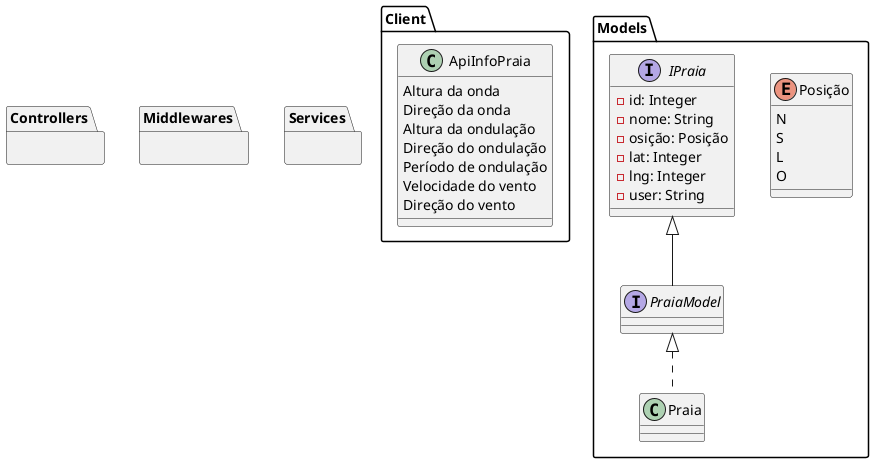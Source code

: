 @startuml class

package Client {
  class ApiInfoPraia {
    Altura da onda
    Direção da onda
    Altura da ondulação
    Direção do ondulação
    Período de ondulação
    Velocidade do vento
    Direção do vento 
  }
}
package Models {

  enum Posição {
    N
    S
    L
    O
  }

  interface IPraia {
    -id: Integer
    -nome: String
    -osição: Posição
    -lat: Integer
    -lng: Integer
    -user: String
  }

  interface PraiaModel extends IPraia

  class Praia implements PraiaModel
}
package Controllers {}
package Middlewares {}
package Services {}

@enduml